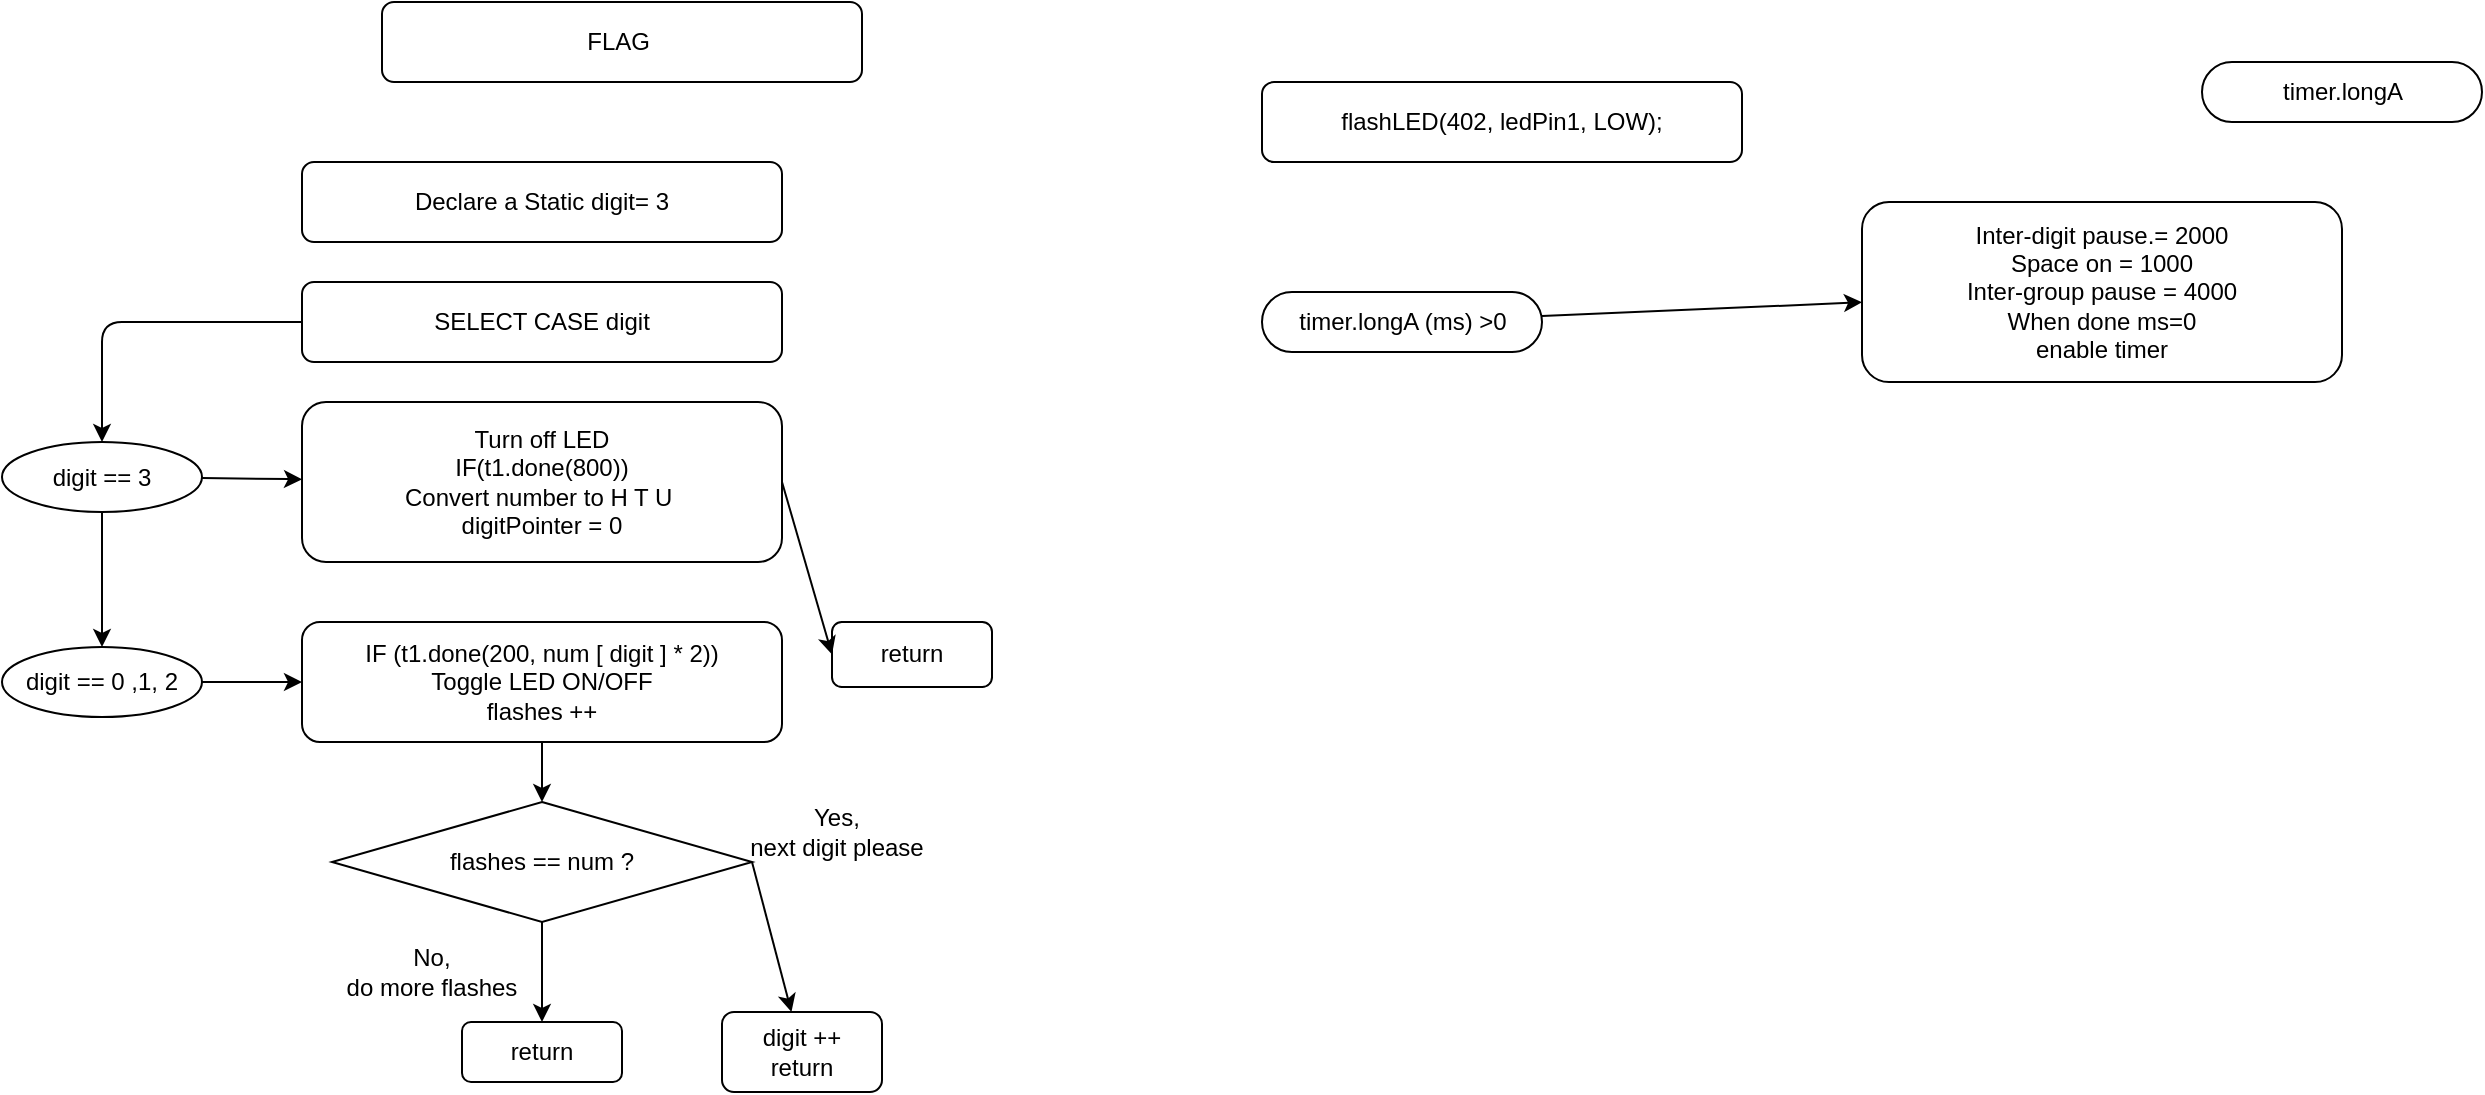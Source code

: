 <mxfile>
    <diagram id="jCsAsDRltVd8h8sEzggu" name="Page-1">
        <mxGraphModel dx="1239" dy="576" grid="1" gridSize="10" guides="1" tooltips="1" connect="1" arrows="1" fold="1" page="1" pageScale="1" pageWidth="827" pageHeight="1169" math="0" shadow="0">
            <root>
                <mxCell id="0"/>
                <mxCell id="1" parent="0"/>
                <mxCell id="2" value="digit&amp;nbsp;++&lt;br&gt;return" style="rounded=1;whiteSpace=wrap;html=1;" parent="1" vertex="1">
                    <mxGeometry x="370" y="505" width="80" height="40" as="geometry"/>
                </mxCell>
                <mxCell id="3" value="return" style="rounded=1;whiteSpace=wrap;html=1;" parent="1" vertex="1">
                    <mxGeometry x="425" y="310" width="80" height="32.5" as="geometry"/>
                </mxCell>
                <mxCell id="4" value="return" style="rounded=1;whiteSpace=wrap;html=1;" parent="1" vertex="1">
                    <mxGeometry x="240" y="510" width="80" height="30" as="geometry"/>
                </mxCell>
                <mxCell id="45" value="" style="edgeStyle=none;html=1;" parent="1" source="7" target="39" edge="1">
                    <mxGeometry relative="1" as="geometry"/>
                </mxCell>
                <mxCell id="7" value="IF (t1.done(200, num [ digit ] * 2))&lt;br&gt;Toggle LED ON/OFF&lt;br&gt;flashes ++" style="rounded=1;whiteSpace=wrap;html=1;" parent="1" vertex="1">
                    <mxGeometry x="160" y="310" width="240" height="60" as="geometry"/>
                </mxCell>
                <mxCell id="23" style="edgeStyle=none;html=1;entryX=0.5;entryY=0;entryDx=0;entryDy=0;exitX=0;exitY=0.5;exitDx=0;exitDy=0;" parent="1" source="8" target="16" edge="1">
                    <mxGeometry relative="1" as="geometry">
                        <Array as="points">
                            <mxPoint x="60" y="160"/>
                        </Array>
                    </mxGeometry>
                </mxCell>
                <mxCell id="8" value="SELECT CASE digit" style="rounded=1;whiteSpace=wrap;html=1;" parent="1" vertex="1">
                    <mxGeometry x="160" y="140" width="240" height="40" as="geometry"/>
                </mxCell>
                <mxCell id="9" value="Declare a Static digit= 3" style="rounded=1;whiteSpace=wrap;html=1;" parent="1" vertex="1">
                    <mxGeometry x="160" y="80" width="240" height="40" as="geometry"/>
                </mxCell>
                <mxCell id="28" value="" style="edgeStyle=none;html=1;entryX=0;entryY=0.5;entryDx=0;entryDy=0;exitX=1;exitY=0.5;exitDx=0;exitDy=0;" parent="1" source="12" target="3" edge="1">
                    <mxGeometry relative="1" as="geometry">
                        <mxPoint x="460" y="240" as="targetPoint"/>
                    </mxGeometry>
                </mxCell>
                <mxCell id="12" value="Turn off LED&lt;br&gt;IF(t1.done(800))&lt;br&gt;Convert number to H T U&amp;nbsp;&lt;br&gt;digitPointer = 0" style="rounded=1;whiteSpace=wrap;html=1;" parent="1" vertex="1">
                    <mxGeometry x="160" y="200" width="240" height="80" as="geometry"/>
                </mxCell>
                <mxCell id="36" value="" style="edgeStyle=none;html=1;exitX=1;exitY=0.5;exitDx=0;exitDy=0;" parent="1" source="39" target="2" edge="1">
                    <mxGeometry relative="1" as="geometry"/>
                </mxCell>
                <mxCell id="26" value="" style="edgeStyle=none;html=1;" parent="1" source="16" target="12" edge="1">
                    <mxGeometry relative="1" as="geometry"/>
                </mxCell>
                <mxCell id="32" value="" style="edgeStyle=none;html=1;" parent="1" source="16" target="30" edge="1">
                    <mxGeometry relative="1" as="geometry"/>
                </mxCell>
                <mxCell id="16" value="digit&amp;nbsp;== 3" style="ellipse;whiteSpace=wrap;html=1;" parent="1" vertex="1">
                    <mxGeometry x="10" y="220" width="100" height="35" as="geometry"/>
                </mxCell>
                <mxCell id="31" value="" style="edgeStyle=none;html=1;" parent="1" source="30" target="7" edge="1">
                    <mxGeometry relative="1" as="geometry"/>
                </mxCell>
                <mxCell id="30" value="digit&amp;nbsp;== 0 ,1, 2" style="ellipse;whiteSpace=wrap;html=1;" parent="1" vertex="1">
                    <mxGeometry x="10" y="322.5" width="100" height="35" as="geometry"/>
                </mxCell>
                <mxCell id="37" value="No,&lt;br&gt;do more flashes" style="text;strokeColor=none;align=center;fillColor=none;html=1;verticalAlign=middle;whiteSpace=wrap;rounded=0;" parent="1" vertex="1">
                    <mxGeometry x="170" y="470" width="110" height="30" as="geometry"/>
                </mxCell>
                <mxCell id="38" value="Yes,&lt;br&gt;next digit please" style="text;strokeColor=none;align=center;fillColor=none;html=1;verticalAlign=middle;whiteSpace=wrap;rounded=0;" parent="1" vertex="1">
                    <mxGeometry x="350" y="400" width="155" height="30" as="geometry"/>
                </mxCell>
                <mxCell id="46" value="" style="edgeStyle=none;html=1;" parent="1" source="39" target="4" edge="1">
                    <mxGeometry relative="1" as="geometry"/>
                </mxCell>
                <mxCell id="39" value="flashes == num ?" style="rhombus;whiteSpace=wrap;html=1;" parent="1" vertex="1">
                    <mxGeometry x="175" y="400" width="210" height="60" as="geometry"/>
                </mxCell>
                <mxCell id="47" value="flashLED(402, ledPin1, LOW);" style="rounded=1;whiteSpace=wrap;html=1;" parent="1" vertex="1">
                    <mxGeometry x="640" y="40" width="240" height="40" as="geometry"/>
                </mxCell>
                <mxCell id="48" value="Inter-digit pause.= 2000&lt;br&gt;Space on = 1000&lt;br&gt;Inter-group pause = 4000&lt;br&gt;When done ms=0&lt;br&gt;enable timer" style="rounded=1;whiteSpace=wrap;html=1;" parent="1" vertex="1">
                    <mxGeometry x="940" y="100" width="240" height="90" as="geometry"/>
                </mxCell>
                <mxCell id="50" value="FLAG&amp;nbsp;" style="rounded=1;whiteSpace=wrap;html=1;" parent="1" vertex="1">
                    <mxGeometry x="200" width="240" height="40" as="geometry"/>
                </mxCell>
                <mxCell id="51" value="timer.longA" style="html=1;dashed=0;whitespace=wrap;shape=mxgraph.dfd.start" parent="1" vertex="1">
                    <mxGeometry x="1110" y="30" width="140" height="30" as="geometry"/>
                </mxCell>
                <mxCell id="53" value="" style="edgeStyle=none;html=1;" parent="1" source="52" target="48" edge="1">
                    <mxGeometry relative="1" as="geometry"/>
                </mxCell>
                <mxCell id="52" value="timer.longA (ms) &amp;gt;0" style="html=1;dashed=0;whitespace=wrap;shape=mxgraph.dfd.start" parent="1" vertex="1">
                    <mxGeometry x="640" y="145" width="140" height="30" as="geometry"/>
                </mxCell>
            </root>
        </mxGraphModel>
    </diagram>
</mxfile>